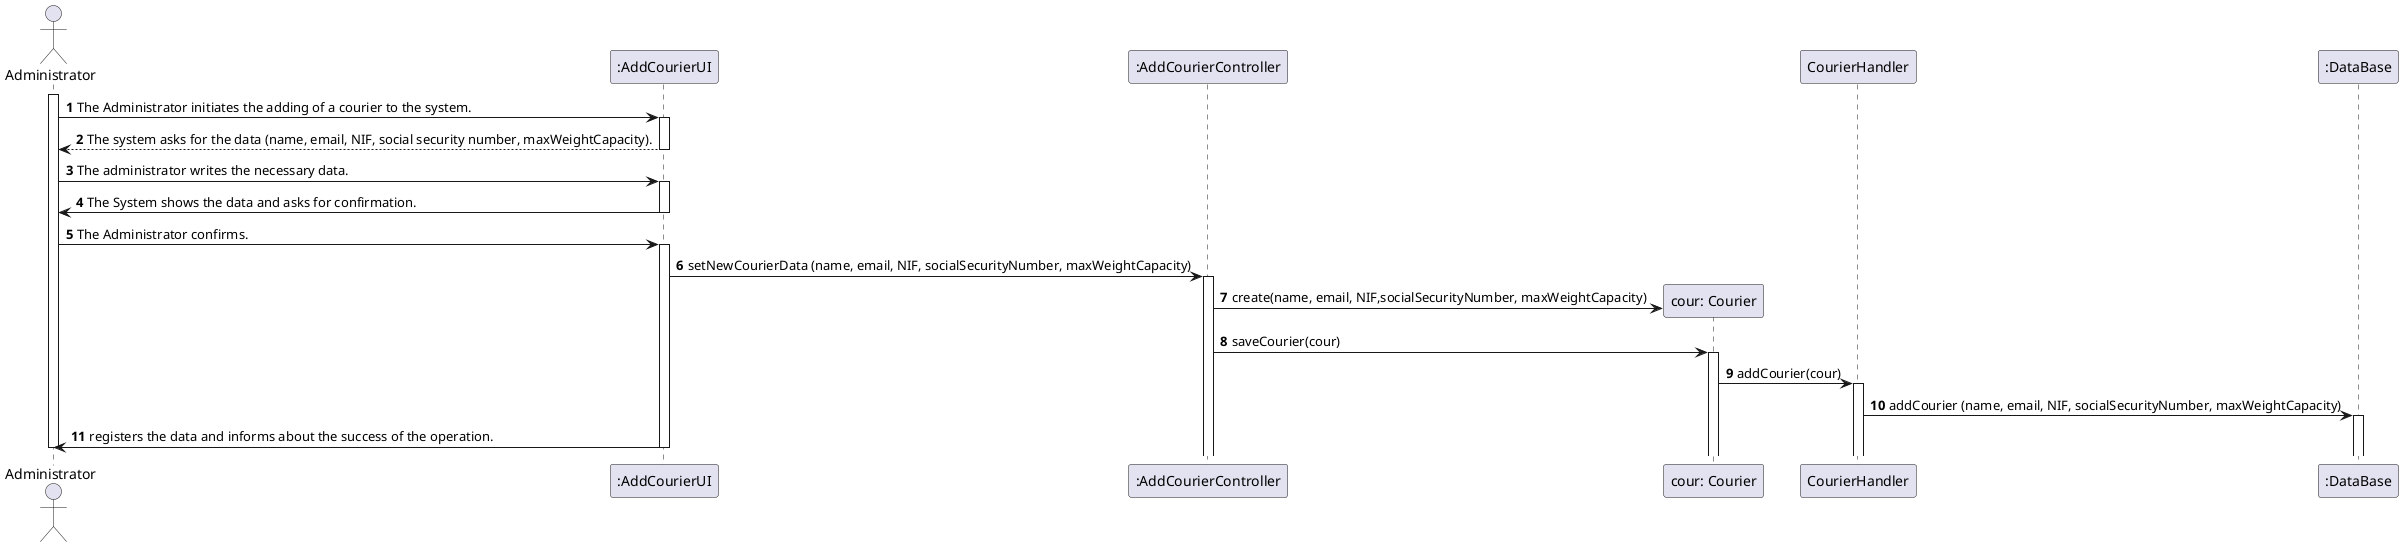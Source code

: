@startuml
autonumber
'hide footbox
actor "Administrator" as ADM

participant ":AddCourierUI" as UI
participant ":AddCourierController" as CTRL
participant "cour: Courier" as COUCOU
participant "CourierHandler" as HANDLER
participant ":DataBase" as DB


activate ADM
ADM -> UI : The Administrator initiates the adding of a courier to the system.
activate UI

UI --> ADM : The system asks for the data (name, email, NIF, social security number, maxWeightCapacity).

deactivate UI

ADM -> UI : The administrator writes the necessary data.
activate UI

UI -> ADM : The System shows the data and asks for confirmation.
deactivate UI

ADM -> UI : The Administrator confirms.
activate UI

UI -> CTRL : setNewCourierData (name, email, NIF, socialSecurityNumber, maxWeightCapacity)
activate CTRL

CTRL -> COUCOU ** :  create(name, email, NIF,socialSecurityNumber, maxWeightCapacity)
CTRL -> COUCOU  : saveCourier(cour)
activate COUCOU

COUCOU -> HANDLER : addCourier(cour)
activate HANDLER

HANDLER -> DB : addCourier (name, email, NIF, socialSecurityNumber, maxWeightCapacity)
activate DB



UI -> ADM : registers the data and informs about the success of the operation.


deactivate UI
deactivate ADM



@enduml